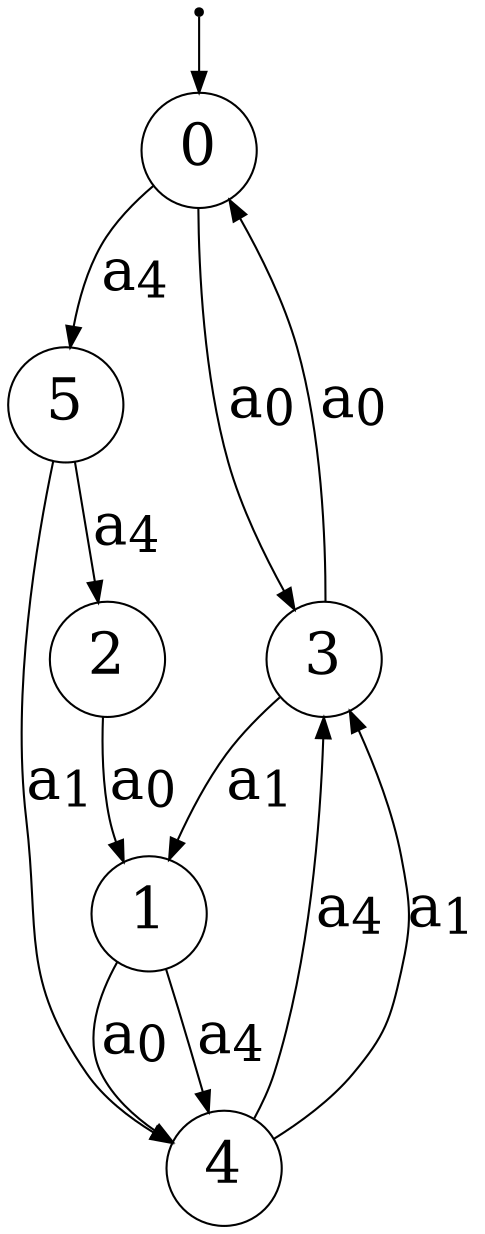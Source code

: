 digraph G {
"n0"[label= <0> shape=circle color="black" style=wedged fillcolor="white" style=filled fontsize="28"];
"ArbitraryUnusedNameNoWorriesJustGrooving1"[fontSize=1 shape=point];
"n1"[label= <1> shape=circle color="black" style=wedged fillcolor="white" style=filled fontsize="28"];
"n2"[label= <2> shape=circle color="black" style=wedged fillcolor="white" style=filled fontsize="28"];
"n3"[label= <3> shape=circle color="black" style=wedged fillcolor="white" style=filled fontsize="28"];
"n4"[label= <4> shape=circle color="black" style=wedged fillcolor="white" style=filled fontsize="28"];
"n5"[label= <5> shape=circle color="black" style=wedged fillcolor="white" style=filled fontsize="28"];
{"ArbitraryUnusedNameNoWorriesJustGrooving1"}->{"n0"};
{"n0"}->{"n5"}[label = <a<sub>4</sub>> color="black" arrowhead="normal" style="" fontsize="28"];
{"n0"}->{"n3"}[label = <a<sub>0</sub>> color="black" arrowhead="normal" style="" fontsize="28"];
{"n1"}->{"n4"}[label = <a<sub>4</sub>> color="black" arrowhead="normal" style="" fontsize="28"];
{"n1"}->{"n4"}[label = <a<sub>0</sub>> color="black" arrowhead="normal" style="" fontsize="28"];
{"n2"}->{"n1"}[label = <a<sub>0</sub>> color="black" arrowhead="normal" style="" fontsize="28"];
{"n3"}->{"n0"}[label = <a<sub>0</sub>> color="black" arrowhead="normal" style="" fontsize="28"];
{"n3"}->{"n1"}[label = <a<sub>1</sub>> color="black" arrowhead="normal" style="" fontsize="28"];
{"n4"}->{"n3"}[label = <a<sub>1</sub>> color="black" arrowhead="normal" style="" fontsize="28"];
{"n4"}->{"n3"}[label = <a<sub>4</sub>> color="black" arrowhead="normal" style="" fontsize="28"];
{"n5"}->{"n2"}[label = <a<sub>4</sub>> color="black" arrowhead="normal" style="" fontsize="28"];
{"n5"}->{"n4"}[label = <a<sub>1</sub>> color="black" arrowhead="normal" style="" fontsize="28"];
}
